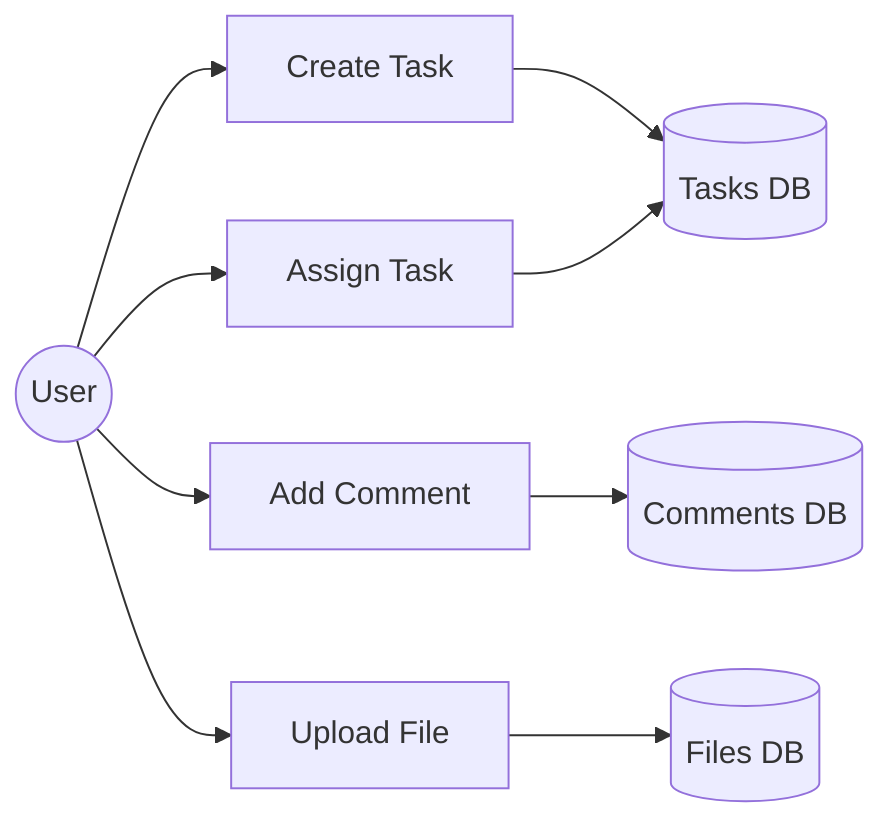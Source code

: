 flowchart LR
  User((User)) --> Create[Create Task]
  Create --> TaskDB[(Tasks DB)]
  User --> Assign[Assign Task]
  Assign --> TaskDB
  User --> Comment[Add Comment]
  Comment --> CommentDB[(Comments DB)]
  User --> Upload[Upload File]
  Upload --> FileDB[(Files DB)]
  %% compact task-management detail (horizontal)